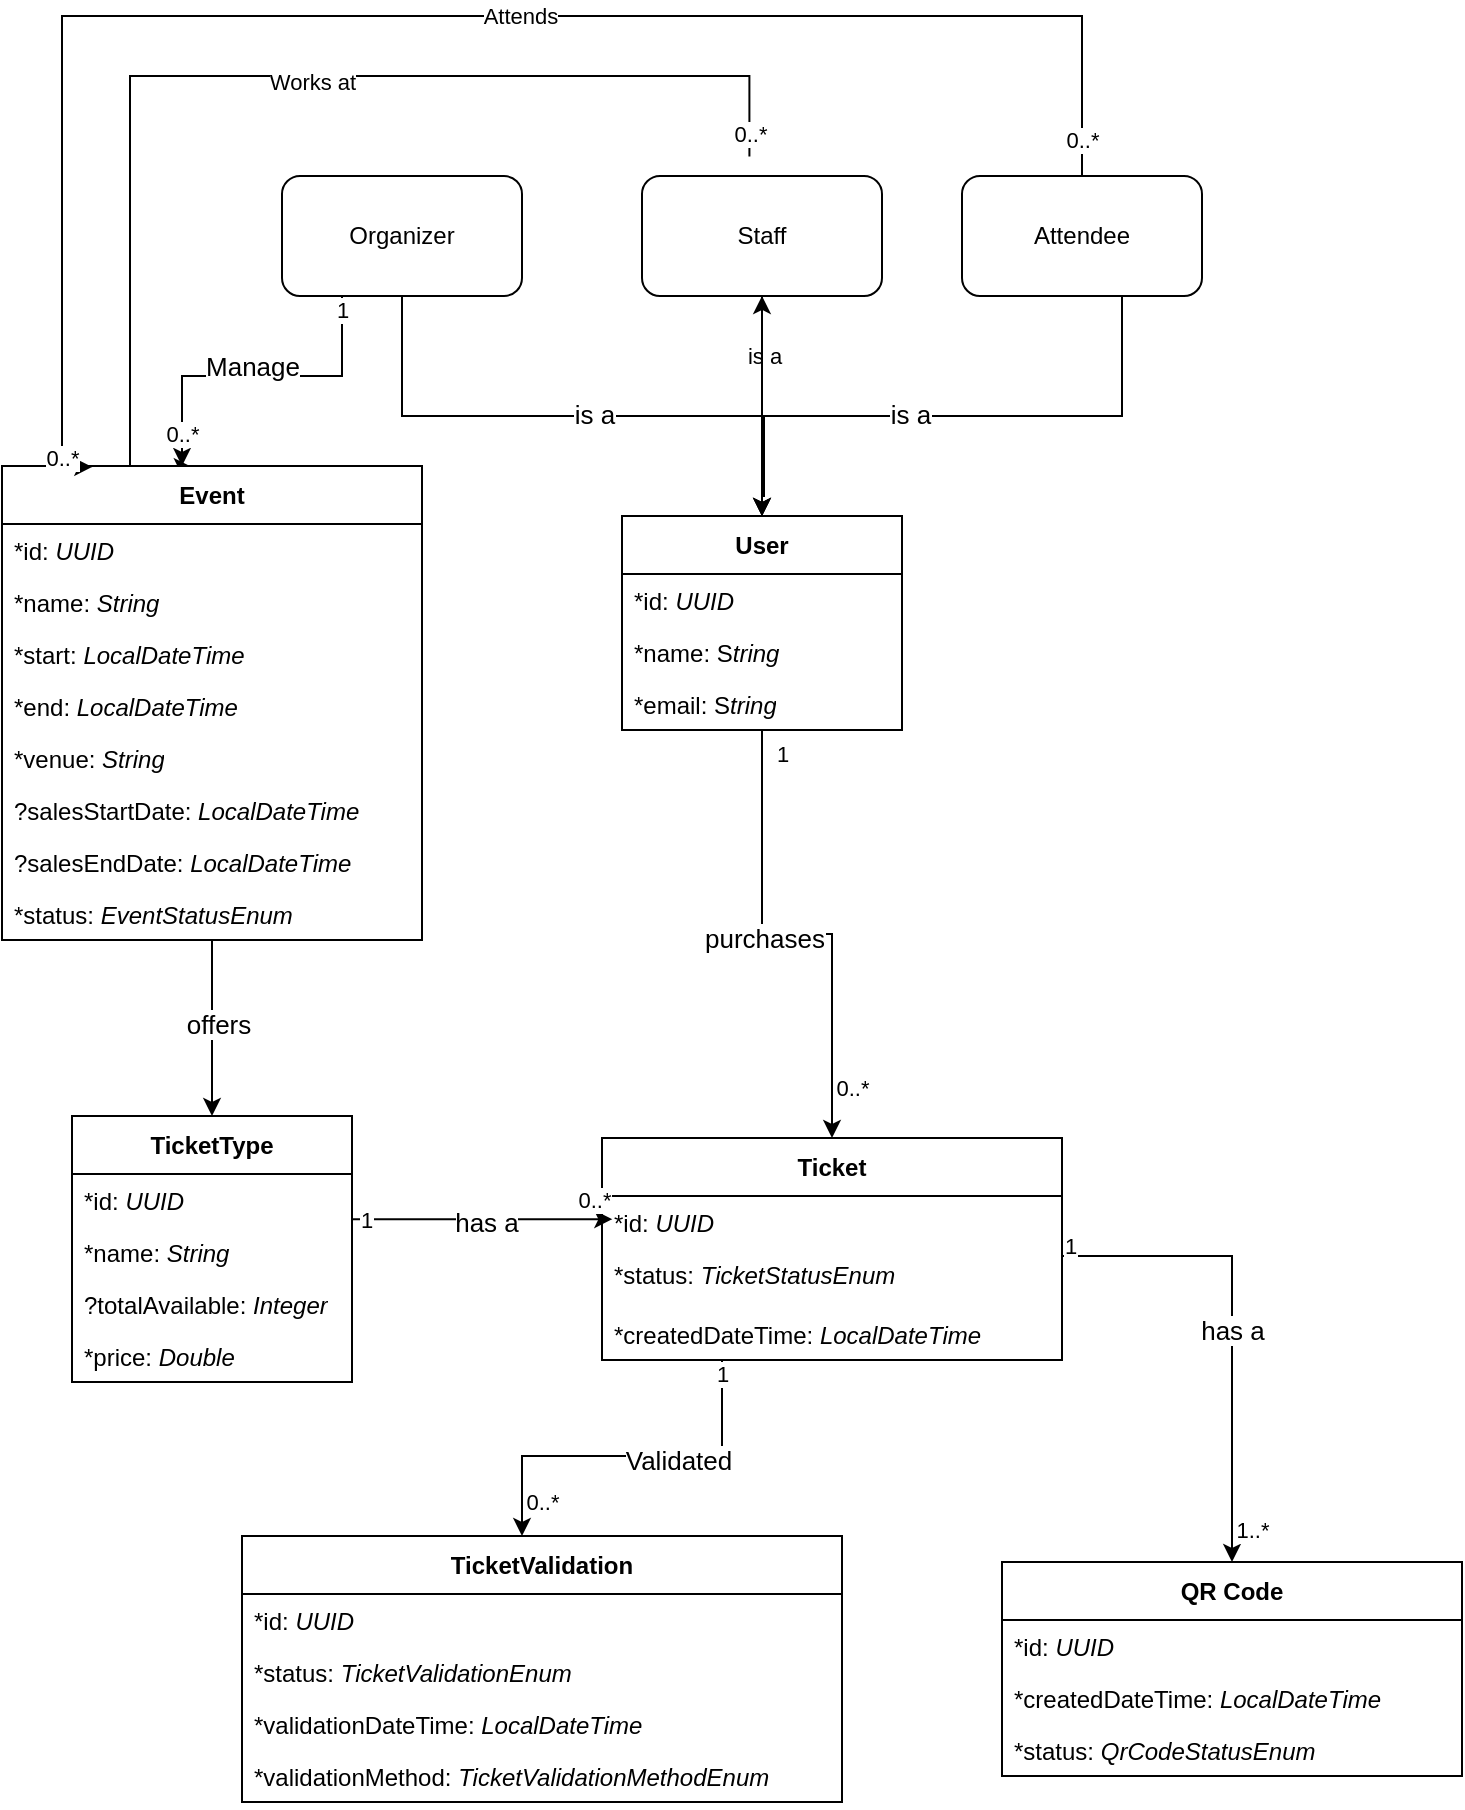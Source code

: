 <mxfile version="26.2.14">
  <diagram name="Page-1" id="O7PLEJD3QVebd0cBMHqg">
    <mxGraphModel dx="1113" dy="702" grid="1" gridSize="10" guides="1" tooltips="1" connect="1" arrows="1" fold="1" page="1" pageScale="1" pageWidth="827" pageHeight="1169" math="0" shadow="0">
      <root>
        <mxCell id="0" />
        <mxCell id="1" parent="0" />
        <mxCell id="h9xLMf6bNKH7fD0w6FtV-10" style="edgeStyle=orthogonalEdgeStyle;rounded=0;orthogonalLoop=1;jettySize=auto;html=1;entryX=0.5;entryY=0;entryDx=0;entryDy=0;" edge="1" parent="1" source="h9xLMf6bNKH7fD0w6FtV-1" target="h9xLMf6bNKH7fD0w6FtV-7">
          <mxGeometry relative="1" as="geometry">
            <Array as="points">
              <mxPoint x="240" y="260" />
              <mxPoint x="420" y="260" />
            </Array>
          </mxGeometry>
        </mxCell>
        <mxCell id="h9xLMf6bNKH7fD0w6FtV-17" value="is a" style="edgeLabel;html=1;align=center;verticalAlign=middle;resizable=0;points=[];fontSize=13;" vertex="1" connectable="0" parent="h9xLMf6bNKH7fD0w6FtV-10">
          <mxGeometry x="0.077" y="1" relative="1" as="geometry">
            <mxPoint as="offset" />
          </mxGeometry>
        </mxCell>
        <mxCell id="h9xLMf6bNKH7fD0w6FtV-20" style="edgeStyle=orthogonalEdgeStyle;rounded=0;orthogonalLoop=1;jettySize=auto;html=1;" edge="1" parent="1" source="h9xLMf6bNKH7fD0w6FtV-1" target="h9xLMf6bNKH7fD0w6FtV-4">
          <mxGeometry relative="1" as="geometry">
            <Array as="points">
              <mxPoint x="210" y="240" />
              <mxPoint x="130" y="240" />
            </Array>
          </mxGeometry>
        </mxCell>
        <mxCell id="h9xLMf6bNKH7fD0w6FtV-26" value="Manage" style="edgeLabel;html=1;align=center;verticalAlign=middle;resizable=0;points=[];fontSize=13;" vertex="1" connectable="0" parent="h9xLMf6bNKH7fD0w6FtV-20">
          <mxGeometry x="0.033" y="-5" relative="1" as="geometry">
            <mxPoint as="offset" />
          </mxGeometry>
        </mxCell>
        <mxCell id="h9xLMf6bNKH7fD0w6FtV-63" value="1" style="edgeLabel;html=1;align=center;verticalAlign=middle;resizable=0;points=[];" vertex="1" connectable="0" parent="h9xLMf6bNKH7fD0w6FtV-20">
          <mxGeometry x="-0.924" relative="1" as="geometry">
            <mxPoint as="offset" />
          </mxGeometry>
        </mxCell>
        <mxCell id="h9xLMf6bNKH7fD0w6FtV-64" value="0..*" style="edgeLabel;html=1;align=center;verticalAlign=middle;resizable=0;points=[];" vertex="1" connectable="0" parent="h9xLMf6bNKH7fD0w6FtV-20">
          <mxGeometry x="0.809" relative="1" as="geometry">
            <mxPoint as="offset" />
          </mxGeometry>
        </mxCell>
        <mxCell id="h9xLMf6bNKH7fD0w6FtV-1" value="Organizer" style="rounded=1;whiteSpace=wrap;html=1;" vertex="1" parent="1">
          <mxGeometry x="180" y="140" width="120" height="60" as="geometry" />
        </mxCell>
        <mxCell id="h9xLMf6bNKH7fD0w6FtV-11" style="edgeStyle=orthogonalEdgeStyle;rounded=0;orthogonalLoop=1;jettySize=auto;html=1;" edge="1" parent="1" source="h9xLMf6bNKH7fD0w6FtV-2">
          <mxGeometry relative="1" as="geometry">
            <mxPoint x="420" y="310" as="targetPoint" />
          </mxGeometry>
        </mxCell>
        <mxCell id="h9xLMf6bNKH7fD0w6FtV-14" value="is a" style="edgeLabel;html=1;align=center;verticalAlign=middle;resizable=0;points=[];" vertex="1" connectable="0" parent="h9xLMf6bNKH7fD0w6FtV-11">
          <mxGeometry x="-0.461" y="1" relative="1" as="geometry">
            <mxPoint as="offset" />
          </mxGeometry>
        </mxCell>
        <mxCell id="h9xLMf6bNKH7fD0w6FtV-22" style="edgeStyle=orthogonalEdgeStyle;rounded=0;orthogonalLoop=1;jettySize=auto;html=1;entryX=0.452;entryY=0.002;entryDx=0;entryDy=0;entryPerimeter=0;" edge="1" parent="1" target="h9xLMf6bNKH7fD0w6FtV-4">
          <mxGeometry relative="1" as="geometry">
            <mxPoint x="104" y="280" as="targetPoint" />
            <mxPoint x="413.708" y="130.3" as="sourcePoint" />
            <Array as="points">
              <mxPoint x="414" y="90" />
              <mxPoint x="104" y="90" />
              <mxPoint x="104" y="285" />
            </Array>
          </mxGeometry>
        </mxCell>
        <mxCell id="h9xLMf6bNKH7fD0w6FtV-23" value="Works at" style="edgeLabel;html=1;align=center;verticalAlign=middle;resizable=0;points=[];" vertex="1" connectable="0" parent="h9xLMf6bNKH7fD0w6FtV-22">
          <mxGeometry x="-0.1" y="3" relative="1" as="geometry">
            <mxPoint as="offset" />
          </mxGeometry>
        </mxCell>
        <mxCell id="h9xLMf6bNKH7fD0w6FtV-65" value="0..*" style="edgeLabel;html=1;align=center;verticalAlign=middle;resizable=0;points=[];" vertex="1" connectable="0" parent="h9xLMf6bNKH7fD0w6FtV-22">
          <mxGeometry x="0.891" y="-1" relative="1" as="geometry">
            <mxPoint y="13" as="offset" />
          </mxGeometry>
        </mxCell>
        <mxCell id="h9xLMf6bNKH7fD0w6FtV-66" value="0..*" style="edgeLabel;html=1;align=center;verticalAlign=middle;resizable=0;points=[];" vertex="1" connectable="0" parent="h9xLMf6bNKH7fD0w6FtV-22">
          <mxGeometry x="-0.96" relative="1" as="geometry">
            <mxPoint as="offset" />
          </mxGeometry>
        </mxCell>
        <mxCell id="h9xLMf6bNKH7fD0w6FtV-2" value="Staff" style="rounded=1;whiteSpace=wrap;html=1;" vertex="1" parent="1">
          <mxGeometry x="360" y="140" width="120" height="60" as="geometry" />
        </mxCell>
        <mxCell id="h9xLMf6bNKH7fD0w6FtV-12" style="edgeStyle=orthogonalEdgeStyle;rounded=0;orthogonalLoop=1;jettySize=auto;html=1;entryX=0.5;entryY=0;entryDx=0;entryDy=0;" edge="1" parent="1" source="h9xLMf6bNKH7fD0w6FtV-3" target="h9xLMf6bNKH7fD0w6FtV-7">
          <mxGeometry relative="1" as="geometry">
            <mxPoint x="420" y="290" as="targetPoint" />
            <Array as="points">
              <mxPoint x="600" y="260" />
              <mxPoint x="421" y="260" />
              <mxPoint x="421" y="300" />
              <mxPoint x="420" y="300" />
            </Array>
          </mxGeometry>
        </mxCell>
        <mxCell id="h9xLMf6bNKH7fD0w6FtV-16" value="is a" style="edgeLabel;html=1;align=center;verticalAlign=middle;resizable=0;points=[];fontSize=13;" vertex="1" connectable="0" parent="h9xLMf6bNKH7fD0w6FtV-12">
          <mxGeometry x="0.148" y="-1" relative="1" as="geometry">
            <mxPoint as="offset" />
          </mxGeometry>
        </mxCell>
        <mxCell id="h9xLMf6bNKH7fD0w6FtV-3" value="Attendee" style="rounded=1;whiteSpace=wrap;html=1;" vertex="1" parent="1">
          <mxGeometry x="520" y="140" width="120" height="60" as="geometry" />
        </mxCell>
        <mxCell id="h9xLMf6bNKH7fD0w6FtV-40" style="edgeStyle=orthogonalEdgeStyle;rounded=0;orthogonalLoop=1;jettySize=auto;html=1;entryX=0.5;entryY=0;entryDx=0;entryDy=0;" edge="1" parent="1" source="h9xLMf6bNKH7fD0w6FtV-4" target="h9xLMf6bNKH7fD0w6FtV-32">
          <mxGeometry relative="1" as="geometry" />
        </mxCell>
        <mxCell id="h9xLMf6bNKH7fD0w6FtV-41" value="offers" style="edgeLabel;html=1;align=center;verticalAlign=middle;resizable=0;points=[];fontSize=13;" vertex="1" connectable="0" parent="h9xLMf6bNKH7fD0w6FtV-40">
          <mxGeometry x="-0.042" y="3" relative="1" as="geometry">
            <mxPoint as="offset" />
          </mxGeometry>
        </mxCell>
        <mxCell id="h9xLMf6bNKH7fD0w6FtV-4" value="Event" style="swimlane;fontStyle=1;align=center;verticalAlign=middle;childLayout=stackLayout;horizontal=1;startSize=29;horizontalStack=0;resizeParent=1;resizeParentMax=0;resizeLast=0;collapsible=0;marginBottom=0;html=1;whiteSpace=wrap;" vertex="1" parent="1">
          <mxGeometry x="40" y="285" width="210" height="237" as="geometry" />
        </mxCell>
        <mxCell id="h9xLMf6bNKH7fD0w6FtV-93" value="*id:&amp;nbsp;&lt;i&gt;UUID&lt;/i&gt;" style="text;strokeColor=none;fillColor=none;align=left;verticalAlign=top;spacingLeft=4;spacingRight=4;overflow=hidden;rotatable=0;points=[[0,0.5],[1,0.5]];portConstraint=eastwest;whiteSpace=wrap;html=1;" vertex="1" parent="h9xLMf6bNKH7fD0w6FtV-4">
          <mxGeometry y="29" width="210" height="26" as="geometry" />
        </mxCell>
        <mxCell id="h9xLMf6bNKH7fD0w6FtV-94" value="&lt;span style=&quot;text-align: center;&quot;&gt;*name: &lt;i&gt;String&lt;/i&gt;&lt;/span&gt;" style="text;strokeColor=none;fillColor=none;align=left;verticalAlign=top;spacingLeft=4;spacingRight=4;overflow=hidden;rotatable=0;points=[[0,0.5],[1,0.5]];portConstraint=eastwest;whiteSpace=wrap;html=1;" vertex="1" parent="h9xLMf6bNKH7fD0w6FtV-4">
          <mxGeometry y="55" width="210" height="26" as="geometry" />
        </mxCell>
        <mxCell id="h9xLMf6bNKH7fD0w6FtV-95" value="*start: &lt;i&gt;LocalDateTime&lt;/i&gt;" style="text;strokeColor=none;fillColor=none;align=left;verticalAlign=top;spacingLeft=4;spacingRight=4;overflow=hidden;rotatable=0;points=[[0,0.5],[1,0.5]];portConstraint=eastwest;whiteSpace=wrap;html=1;" vertex="1" parent="h9xLMf6bNKH7fD0w6FtV-4">
          <mxGeometry y="81" width="210" height="26" as="geometry" />
        </mxCell>
        <mxCell id="h9xLMf6bNKH7fD0w6FtV-102" value="*end: &lt;i&gt;LocalDateTime&lt;/i&gt;" style="text;strokeColor=none;fillColor=none;align=left;verticalAlign=top;spacingLeft=4;spacingRight=4;overflow=hidden;rotatable=0;points=[[0,0.5],[1,0.5]];portConstraint=eastwest;whiteSpace=wrap;html=1;" vertex="1" parent="h9xLMf6bNKH7fD0w6FtV-4">
          <mxGeometry y="107" width="210" height="26" as="geometry" />
        </mxCell>
        <mxCell id="h9xLMf6bNKH7fD0w6FtV-101" value="*venue: &lt;i&gt;String&lt;/i&gt;" style="text;strokeColor=none;fillColor=none;align=left;verticalAlign=top;spacingLeft=4;spacingRight=4;overflow=hidden;rotatable=0;points=[[0,0.5],[1,0.5]];portConstraint=eastwest;whiteSpace=wrap;html=1;" vertex="1" parent="h9xLMf6bNKH7fD0w6FtV-4">
          <mxGeometry y="133" width="210" height="26" as="geometry" />
        </mxCell>
        <mxCell id="h9xLMf6bNKH7fD0w6FtV-97" value="?salesStartDate: &lt;i&gt;LocalDateTime&lt;/i&gt;" style="text;strokeColor=none;fillColor=none;align=left;verticalAlign=top;spacingLeft=4;spacingRight=4;overflow=hidden;rotatable=0;points=[[0,0.5],[1,0.5]];portConstraint=eastwest;whiteSpace=wrap;html=1;" vertex="1" parent="h9xLMf6bNKH7fD0w6FtV-4">
          <mxGeometry y="159" width="210" height="26" as="geometry" />
        </mxCell>
        <mxCell id="h9xLMf6bNKH7fD0w6FtV-100" value="?salesEndDate:&amp;nbsp;&lt;i&gt;LocalDateTime&lt;/i&gt;" style="text;strokeColor=none;fillColor=none;align=left;verticalAlign=top;spacingLeft=4;spacingRight=4;overflow=hidden;rotatable=0;points=[[0,0.5],[1,0.5]];portConstraint=eastwest;whiteSpace=wrap;html=1;" vertex="1" parent="h9xLMf6bNKH7fD0w6FtV-4">
          <mxGeometry y="185" width="210" height="26" as="geometry" />
        </mxCell>
        <mxCell id="h9xLMf6bNKH7fD0w6FtV-103" value="*status: &lt;i&gt;EventStatusEnum&lt;/i&gt;" style="text;strokeColor=none;fillColor=none;align=left;verticalAlign=top;spacingLeft=4;spacingRight=4;overflow=hidden;rotatable=0;points=[[0,0.5],[1,0.5]];portConstraint=eastwest;whiteSpace=wrap;html=1;" vertex="1" parent="h9xLMf6bNKH7fD0w6FtV-4">
          <mxGeometry y="211" width="210" height="26" as="geometry" />
        </mxCell>
        <mxCell id="h9xLMf6bNKH7fD0w6FtV-18" value="" style="edgeStyle=orthogonalEdgeStyle;rounded=0;orthogonalLoop=1;jettySize=auto;html=1;fontSize=13;" edge="1" parent="1" source="h9xLMf6bNKH7fD0w6FtV-7" target="h9xLMf6bNKH7fD0w6FtV-2">
          <mxGeometry relative="1" as="geometry" />
        </mxCell>
        <mxCell id="h9xLMf6bNKH7fD0w6FtV-30" style="edgeStyle=orthogonalEdgeStyle;rounded=0;orthogonalLoop=1;jettySize=auto;html=1;entryX=0.5;entryY=0;entryDx=0;entryDy=0;" edge="1" parent="1" source="h9xLMf6bNKH7fD0w6FtV-7" target="h9xLMf6bNKH7fD0w6FtV-27">
          <mxGeometry relative="1" as="geometry" />
        </mxCell>
        <mxCell id="h9xLMf6bNKH7fD0w6FtV-31" value="purchases" style="edgeLabel;html=1;align=center;verticalAlign=middle;resizable=0;points=[];fontSize=13;" vertex="1" connectable="0" parent="h9xLMf6bNKH7fD0w6FtV-30">
          <mxGeometry x="-0.138" y="-2" relative="1" as="geometry">
            <mxPoint as="offset" />
          </mxGeometry>
        </mxCell>
        <mxCell id="h9xLMf6bNKH7fD0w6FtV-56" value="0..*" style="edgeLabel;html=1;align=center;verticalAlign=middle;resizable=0;points=[];" vertex="1" connectable="0" parent="h9xLMf6bNKH7fD0w6FtV-30">
          <mxGeometry x="0.765" y="-1" relative="1" as="geometry">
            <mxPoint x="11" y="3" as="offset" />
          </mxGeometry>
        </mxCell>
        <mxCell id="h9xLMf6bNKH7fD0w6FtV-57" value="1" style="edgeLabel;html=1;align=center;verticalAlign=middle;resizable=0;points=[];" vertex="1" connectable="0" parent="h9xLMf6bNKH7fD0w6FtV-30">
          <mxGeometry x="-0.928" relative="1" as="geometry">
            <mxPoint x="10" y="3" as="offset" />
          </mxGeometry>
        </mxCell>
        <mxCell id="h9xLMf6bNKH7fD0w6FtV-7" value="User" style="swimlane;fontStyle=1;align=center;verticalAlign=middle;childLayout=stackLayout;horizontal=1;startSize=29;horizontalStack=0;resizeParent=1;resizeParentMax=0;resizeLast=0;collapsible=0;marginBottom=0;html=1;whiteSpace=wrap;" vertex="1" parent="1">
          <mxGeometry x="350" y="310" width="140" height="107" as="geometry" />
        </mxCell>
        <mxCell id="h9xLMf6bNKH7fD0w6FtV-78" value="*id:&amp;nbsp;&lt;i&gt;UUID&lt;/i&gt;" style="text;strokeColor=none;fillColor=none;align=left;verticalAlign=top;spacingLeft=4;spacingRight=4;overflow=hidden;rotatable=0;points=[[0,0.5],[1,0.5]];portConstraint=eastwest;whiteSpace=wrap;html=1;" vertex="1" parent="h9xLMf6bNKH7fD0w6FtV-7">
          <mxGeometry y="29" width="140" height="26" as="geometry" />
        </mxCell>
        <mxCell id="h9xLMf6bNKH7fD0w6FtV-75" value="&lt;div&gt;*name: S&lt;i&gt;tring&lt;/i&gt;&lt;/div&gt;" style="text;strokeColor=none;fillColor=none;align=left;verticalAlign=top;spacingLeft=4;spacingRight=4;overflow=hidden;rotatable=0;points=[[0,0.5],[1,0.5]];portConstraint=eastwest;whiteSpace=wrap;html=1;" vertex="1" parent="h9xLMf6bNKH7fD0w6FtV-7">
          <mxGeometry y="55" width="140" height="26" as="geometry" />
        </mxCell>
        <mxCell id="h9xLMf6bNKH7fD0w6FtV-76" value="*email&lt;span style=&quot;color: light-dark(rgb(0, 0, 0), rgb(255, 255, 255)); background-color: transparent;&quot;&gt;: S&lt;i&gt;tring&lt;/i&gt;&lt;/span&gt;" style="text;strokeColor=none;fillColor=none;align=left;verticalAlign=top;spacingLeft=4;spacingRight=4;overflow=hidden;rotatable=0;points=[[0,0.5],[1,0.5]];portConstraint=eastwest;whiteSpace=wrap;html=1;" vertex="1" parent="h9xLMf6bNKH7fD0w6FtV-7">
          <mxGeometry y="81" width="140" height="26" as="geometry" />
        </mxCell>
        <mxCell id="h9xLMf6bNKH7fD0w6FtV-24" style="edgeStyle=orthogonalEdgeStyle;rounded=0;orthogonalLoop=1;jettySize=auto;html=1;entryX=0.215;entryY=0.002;entryDx=0;entryDy=0;exitX=0.5;exitY=0;exitDx=0;exitDy=0;entryPerimeter=0;" edge="1" parent="1" source="h9xLMf6bNKH7fD0w6FtV-3" target="h9xLMf6bNKH7fD0w6FtV-4">
          <mxGeometry relative="1" as="geometry">
            <mxPoint x="544.06" y="110" as="sourcePoint" />
            <mxPoint x="70.0" y="263.48" as="targetPoint" />
            <Array as="points">
              <mxPoint x="580" y="60" />
              <mxPoint x="70" y="60" />
              <mxPoint x="70" y="285" />
            </Array>
          </mxGeometry>
        </mxCell>
        <mxCell id="h9xLMf6bNKH7fD0w6FtV-25" value="Attends" style="edgeLabel;html=1;align=center;verticalAlign=middle;resizable=0;points=[];" vertex="1" connectable="0" parent="h9xLMf6bNKH7fD0w6FtV-24">
          <mxGeometry x="-0.13" relative="1" as="geometry">
            <mxPoint as="offset" />
          </mxGeometry>
        </mxCell>
        <mxCell id="h9xLMf6bNKH7fD0w6FtV-67" value="0..*" style="edgeLabel;html=1;align=center;verticalAlign=middle;resizable=0;points=[];" vertex="1" connectable="0" parent="h9xLMf6bNKH7fD0w6FtV-24">
          <mxGeometry x="0.879" relative="1" as="geometry">
            <mxPoint y="30" as="offset" />
          </mxGeometry>
        </mxCell>
        <mxCell id="h9xLMf6bNKH7fD0w6FtV-68" value="0..*" style="edgeLabel;html=1;align=center;verticalAlign=middle;resizable=0;points=[];" vertex="1" connectable="0" parent="h9xLMf6bNKH7fD0w6FtV-24">
          <mxGeometry x="-0.955" y="1" relative="1" as="geometry">
            <mxPoint x="1" as="offset" />
          </mxGeometry>
        </mxCell>
        <mxCell id="h9xLMf6bNKH7fD0w6FtV-52" style="edgeStyle=orthogonalEdgeStyle;rounded=0;orthogonalLoop=1;jettySize=auto;html=1;" edge="1" parent="1" source="h9xLMf6bNKH7fD0w6FtV-27" target="h9xLMf6bNKH7fD0w6FtV-44">
          <mxGeometry relative="1" as="geometry">
            <Array as="points">
              <mxPoint x="400" y="780" />
              <mxPoint x="300" y="780" />
            </Array>
          </mxGeometry>
        </mxCell>
        <mxCell id="h9xLMf6bNKH7fD0w6FtV-53" value="Validated" style="edgeLabel;html=1;align=center;verticalAlign=middle;resizable=0;points=[];fontSize=13;" vertex="1" connectable="0" parent="h9xLMf6bNKH7fD0w6FtV-52">
          <mxGeometry x="-0.252" y="1" relative="1" as="geometry">
            <mxPoint y="1" as="offset" />
          </mxGeometry>
        </mxCell>
        <mxCell id="h9xLMf6bNKH7fD0w6FtV-61" value="1" style="edgeLabel;html=1;align=center;verticalAlign=middle;resizable=0;points=[];" vertex="1" connectable="0" parent="h9xLMf6bNKH7fD0w6FtV-52">
          <mxGeometry x="-0.928" relative="1" as="geometry">
            <mxPoint as="offset" />
          </mxGeometry>
        </mxCell>
        <mxCell id="h9xLMf6bNKH7fD0w6FtV-62" value="0..*" style="edgeLabel;html=1;align=center;verticalAlign=middle;resizable=0;points=[];" vertex="1" connectable="0" parent="h9xLMf6bNKH7fD0w6FtV-52">
          <mxGeometry x="0.821" y="1" relative="1" as="geometry">
            <mxPoint x="9" as="offset" />
          </mxGeometry>
        </mxCell>
        <mxCell id="h9xLMf6bNKH7fD0w6FtV-27" value="Ticket" style="swimlane;fontStyle=1;align=center;verticalAlign=middle;childLayout=stackLayout;horizontal=1;startSize=29;horizontalStack=0;resizeParent=1;resizeParentMax=0;resizeLast=0;collapsible=0;marginBottom=0;html=1;whiteSpace=wrap;" vertex="1" parent="1">
          <mxGeometry x="340" y="621" width="230" height="111" as="geometry" />
        </mxCell>
        <mxCell id="h9xLMf6bNKH7fD0w6FtV-77" value="*id:&amp;nbsp;&lt;i&gt;UUID&lt;/i&gt;" style="text;strokeColor=none;fillColor=none;align=left;verticalAlign=top;spacingLeft=4;spacingRight=4;overflow=hidden;rotatable=0;points=[[0,0.5],[1,0.5]];portConstraint=eastwest;whiteSpace=wrap;html=1;" vertex="1" parent="h9xLMf6bNKH7fD0w6FtV-27">
          <mxGeometry y="29" width="230" height="26" as="geometry" />
        </mxCell>
        <mxCell id="h9xLMf6bNKH7fD0w6FtV-72" value="&lt;div&gt;*status:&amp;nbsp;&lt;i&gt;TicketStatusEnum&lt;/i&gt;&lt;/div&gt;" style="text;strokeColor=none;fillColor=none;align=left;verticalAlign=top;spacingLeft=4;spacingRight=4;overflow=hidden;rotatable=0;points=[[0,0.5],[1,0.5]];portConstraint=eastwest;whiteSpace=wrap;html=1;" vertex="1" parent="h9xLMf6bNKH7fD0w6FtV-27">
          <mxGeometry y="55" width="230" height="30" as="geometry" />
        </mxCell>
        <mxCell id="h9xLMf6bNKH7fD0w6FtV-73" value="&lt;div&gt;*createdDateTime:&amp;nbsp;&lt;i&gt;LocalDateTime&lt;/i&gt;&lt;/div&gt;" style="text;strokeColor=none;fillColor=none;align=left;verticalAlign=top;spacingLeft=4;spacingRight=4;overflow=hidden;rotatable=0;points=[[0,0.5],[1,0.5]];portConstraint=eastwest;whiteSpace=wrap;html=1;" vertex="1" parent="h9xLMf6bNKH7fD0w6FtV-27">
          <mxGeometry y="85" width="230" height="26" as="geometry" />
        </mxCell>
        <mxCell id="h9xLMf6bNKH7fD0w6FtV-32" value="TicketType" style="swimlane;fontStyle=1;align=center;verticalAlign=middle;childLayout=stackLayout;horizontal=1;startSize=29;horizontalStack=0;resizeParent=1;resizeParentMax=0;resizeLast=0;collapsible=0;marginBottom=0;html=1;whiteSpace=wrap;" vertex="1" parent="1">
          <mxGeometry x="75" y="610" width="140" height="133" as="geometry" />
        </mxCell>
        <mxCell id="h9xLMf6bNKH7fD0w6FtV-89" value="*id:&amp;nbsp;&lt;i&gt;UUID&lt;/i&gt;" style="text;strokeColor=none;fillColor=none;align=left;verticalAlign=top;spacingLeft=4;spacingRight=4;overflow=hidden;rotatable=0;points=[[0,0.5],[1,0.5]];portConstraint=eastwest;whiteSpace=wrap;html=1;" vertex="1" parent="h9xLMf6bNKH7fD0w6FtV-32">
          <mxGeometry y="29" width="140" height="26" as="geometry" />
        </mxCell>
        <mxCell id="h9xLMf6bNKH7fD0w6FtV-90" value="&lt;span style=&quot;text-align: center;&quot;&gt;*name: &lt;i&gt;String&lt;/i&gt;&lt;/span&gt;" style="text;strokeColor=none;fillColor=none;align=left;verticalAlign=top;spacingLeft=4;spacingRight=4;overflow=hidden;rotatable=0;points=[[0,0.5],[1,0.5]];portConstraint=eastwest;whiteSpace=wrap;html=1;" vertex="1" parent="h9xLMf6bNKH7fD0w6FtV-32">
          <mxGeometry y="55" width="140" height="26" as="geometry" />
        </mxCell>
        <mxCell id="h9xLMf6bNKH7fD0w6FtV-91" value="?totalAvailable: &lt;i&gt;Integer&lt;/i&gt;" style="text;strokeColor=none;fillColor=none;align=left;verticalAlign=top;spacingLeft=4;spacingRight=4;overflow=hidden;rotatable=0;points=[[0,0.5],[1,0.5]];portConstraint=eastwest;whiteSpace=wrap;html=1;" vertex="1" parent="h9xLMf6bNKH7fD0w6FtV-32">
          <mxGeometry y="81" width="140" height="26" as="geometry" />
        </mxCell>
        <mxCell id="h9xLMf6bNKH7fD0w6FtV-92" value="*price: &lt;i&gt;Double&lt;/i&gt;" style="text;strokeColor=none;fillColor=none;align=left;verticalAlign=top;spacingLeft=4;spacingRight=4;overflow=hidden;rotatable=0;points=[[0,0.5],[1,0.5]];portConstraint=eastwest;whiteSpace=wrap;html=1;" vertex="1" parent="h9xLMf6bNKH7fD0w6FtV-32">
          <mxGeometry y="107" width="140" height="26" as="geometry" />
        </mxCell>
        <mxCell id="h9xLMf6bNKH7fD0w6FtV-35" value="QR Code" style="swimlane;fontStyle=1;align=center;verticalAlign=middle;childLayout=stackLayout;horizontal=1;startSize=29;horizontalStack=0;resizeParent=1;resizeParentMax=0;resizeLast=0;collapsible=0;marginBottom=0;html=1;whiteSpace=wrap;" vertex="1" parent="1">
          <mxGeometry x="540" y="833" width="230" height="107" as="geometry" />
        </mxCell>
        <mxCell id="h9xLMf6bNKH7fD0w6FtV-82" value="&lt;span style=&quot;text-align: center;&quot;&gt;*id: &lt;i&gt;UUID&lt;/i&gt;&lt;/span&gt;" style="text;strokeColor=none;fillColor=none;align=left;verticalAlign=top;spacingLeft=4;spacingRight=4;overflow=hidden;rotatable=0;points=[[0,0.5],[1,0.5]];portConstraint=eastwest;whiteSpace=wrap;html=1;" vertex="1" parent="h9xLMf6bNKH7fD0w6FtV-35">
          <mxGeometry y="29" width="230" height="26" as="geometry" />
        </mxCell>
        <mxCell id="h9xLMf6bNKH7fD0w6FtV-79" value="&lt;span style=&quot;text-align: center;&quot;&gt;*createdDateTime: &lt;i&gt;LocalDateTime&lt;/i&gt;&lt;/span&gt;" style="text;strokeColor=none;fillColor=none;align=left;verticalAlign=top;spacingLeft=4;spacingRight=4;overflow=hidden;rotatable=0;points=[[0,0.5],[1,0.5]];portConstraint=eastwest;whiteSpace=wrap;html=1;" vertex="1" parent="h9xLMf6bNKH7fD0w6FtV-35">
          <mxGeometry y="55" width="230" height="26" as="geometry" />
        </mxCell>
        <mxCell id="h9xLMf6bNKH7fD0w6FtV-83" value="&lt;span style=&quot;text-align: center;&quot;&gt;*status: &lt;i&gt;QrCodeStatusEnum&lt;/i&gt;&lt;/span&gt;" style="text;strokeColor=none;fillColor=none;align=left;verticalAlign=top;spacingLeft=4;spacingRight=4;overflow=hidden;rotatable=0;points=[[0,0.5],[1,0.5]];portConstraint=eastwest;whiteSpace=wrap;html=1;" vertex="1" parent="h9xLMf6bNKH7fD0w6FtV-35">
          <mxGeometry y="81" width="230" height="26" as="geometry" />
        </mxCell>
        <mxCell id="h9xLMf6bNKH7fD0w6FtV-38" style="edgeStyle=orthogonalEdgeStyle;rounded=0;orthogonalLoop=1;jettySize=auto;html=1;entryX=-0.021;entryY=0.407;entryDx=0;entryDy=0;entryPerimeter=0;" edge="1" parent="1" source="h9xLMf6bNKH7fD0w6FtV-32">
          <mxGeometry relative="1" as="geometry">
            <mxPoint x="345.17" y="661.617" as="targetPoint" />
            <Array as="points">
              <mxPoint x="110" y="662" />
              <mxPoint x="320" y="662" />
            </Array>
          </mxGeometry>
        </mxCell>
        <mxCell id="h9xLMf6bNKH7fD0w6FtV-39" value="has a" style="edgeLabel;html=1;align=center;verticalAlign=middle;resizable=0;points=[];fontSize=13;" vertex="1" connectable="0" parent="h9xLMf6bNKH7fD0w6FtV-38">
          <mxGeometry x="0.023" y="-1" relative="1" as="geometry">
            <mxPoint as="offset" />
          </mxGeometry>
        </mxCell>
        <mxCell id="h9xLMf6bNKH7fD0w6FtV-69" value="1" style="edgeLabel;html=1;align=center;verticalAlign=middle;resizable=0;points=[];" vertex="1" connectable="0" parent="h9xLMf6bNKH7fD0w6FtV-38">
          <mxGeometry x="-0.897" relative="1" as="geometry">
            <mxPoint as="offset" />
          </mxGeometry>
        </mxCell>
        <mxCell id="h9xLMf6bNKH7fD0w6FtV-70" value="0..*" style="edgeLabel;html=1;align=center;verticalAlign=middle;resizable=0;points=[];" vertex="1" connectable="0" parent="h9xLMf6bNKH7fD0w6FtV-38">
          <mxGeometry x="0.855" y="-1" relative="1" as="geometry">
            <mxPoint y="-11" as="offset" />
          </mxGeometry>
        </mxCell>
        <mxCell id="h9xLMf6bNKH7fD0w6FtV-44" value="TicketValidation" style="swimlane;fontStyle=1;align=center;verticalAlign=middle;childLayout=stackLayout;horizontal=1;startSize=29;horizontalStack=0;resizeParent=1;resizeParentMax=0;resizeLast=0;collapsible=0;marginBottom=0;html=1;whiteSpace=wrap;" vertex="1" parent="1">
          <mxGeometry x="160" y="820" width="300" height="133" as="geometry" />
        </mxCell>
        <mxCell id="h9xLMf6bNKH7fD0w6FtV-84" value="&lt;span style=&quot;text-align: center;&quot;&gt;*id: &lt;i&gt;UUID&lt;/i&gt;&lt;/span&gt;" style="text;strokeColor=none;fillColor=none;align=left;verticalAlign=top;spacingLeft=4;spacingRight=4;overflow=hidden;rotatable=0;points=[[0,0.5],[1,0.5]];portConstraint=eastwest;whiteSpace=wrap;html=1;" vertex="1" parent="h9xLMf6bNKH7fD0w6FtV-44">
          <mxGeometry y="29" width="300" height="26" as="geometry" />
        </mxCell>
        <mxCell id="h9xLMf6bNKH7fD0w6FtV-86" value="&lt;span style=&quot;text-align: center;&quot;&gt;*status: &lt;i&gt;TicketValidationEnum&lt;/i&gt;&lt;/span&gt;" style="text;strokeColor=none;fillColor=none;align=left;verticalAlign=top;spacingLeft=4;spacingRight=4;overflow=hidden;rotatable=0;points=[[0,0.5],[1,0.5]];portConstraint=eastwest;whiteSpace=wrap;html=1;" vertex="1" parent="h9xLMf6bNKH7fD0w6FtV-44">
          <mxGeometry y="55" width="300" height="26" as="geometry" />
        </mxCell>
        <mxCell id="h9xLMf6bNKH7fD0w6FtV-88" value="&lt;div style=&quot;text-align: center;&quot;&gt;*validationDateTime: &lt;i&gt;LocalDateTime&lt;/i&gt;&lt;/div&gt;" style="text;strokeColor=none;fillColor=none;align=left;verticalAlign=top;spacingLeft=4;spacingRight=4;overflow=hidden;rotatable=0;points=[[0,0.5],[1,0.5]];portConstraint=eastwest;whiteSpace=wrap;html=1;" vertex="1" parent="h9xLMf6bNKH7fD0w6FtV-44">
          <mxGeometry y="81" width="300" height="26" as="geometry" />
        </mxCell>
        <mxCell id="h9xLMf6bNKH7fD0w6FtV-87" value="&lt;span style=&quot;text-align: center;&quot;&gt;*validationMethod: &lt;i&gt;TicketValidationMethodEnum&lt;/i&gt;&lt;/span&gt;" style="text;strokeColor=none;fillColor=none;align=left;verticalAlign=top;spacingLeft=4;spacingRight=4;overflow=hidden;rotatable=0;points=[[0,0.5],[1,0.5]];portConstraint=eastwest;whiteSpace=wrap;html=1;" vertex="1" parent="h9xLMf6bNKH7fD0w6FtV-44">
          <mxGeometry y="107" width="300" height="26" as="geometry" />
        </mxCell>
        <mxCell id="h9xLMf6bNKH7fD0w6FtV-42" style="edgeStyle=orthogonalEdgeStyle;rounded=0;orthogonalLoop=1;jettySize=auto;html=1;exitX=1;exitY=1.266;exitDx=0;exitDy=0;exitPerimeter=0;" edge="1" parent="1" source="h9xLMf6bNKH7fD0w6FtV-77" target="h9xLMf6bNKH7fD0w6FtV-35">
          <mxGeometry relative="1" as="geometry">
            <mxPoint x="580.92" y="659.137" as="sourcePoint" />
            <Array as="points">
              <mxPoint x="570" y="680" />
              <mxPoint x="655" y="680" />
            </Array>
          </mxGeometry>
        </mxCell>
        <mxCell id="h9xLMf6bNKH7fD0w6FtV-43" value="has a" style="edgeLabel;html=1;align=center;verticalAlign=middle;resizable=0;points=[];fontSize=13;" vertex="1" connectable="0" parent="h9xLMf6bNKH7fD0w6FtV-42">
          <mxGeometry x="0.033" relative="1" as="geometry">
            <mxPoint as="offset" />
          </mxGeometry>
        </mxCell>
        <mxCell id="h9xLMf6bNKH7fD0w6FtV-58" value="1..*" style="edgeLabel;html=1;align=center;verticalAlign=middle;resizable=0;points=[];" vertex="1" connectable="0" parent="h9xLMf6bNKH7fD0w6FtV-42">
          <mxGeometry x="0.858" relative="1" as="geometry">
            <mxPoint x="10" y="1" as="offset" />
          </mxGeometry>
        </mxCell>
        <mxCell id="h9xLMf6bNKH7fD0w6FtV-59" value="1" style="edgeLabel;html=1;align=center;verticalAlign=middle;resizable=0;points=[];" vertex="1" connectable="0" parent="h9xLMf6bNKH7fD0w6FtV-42">
          <mxGeometry x="-0.942" y="1" relative="1" as="geometry">
            <mxPoint y="-4" as="offset" />
          </mxGeometry>
        </mxCell>
      </root>
    </mxGraphModel>
  </diagram>
</mxfile>
